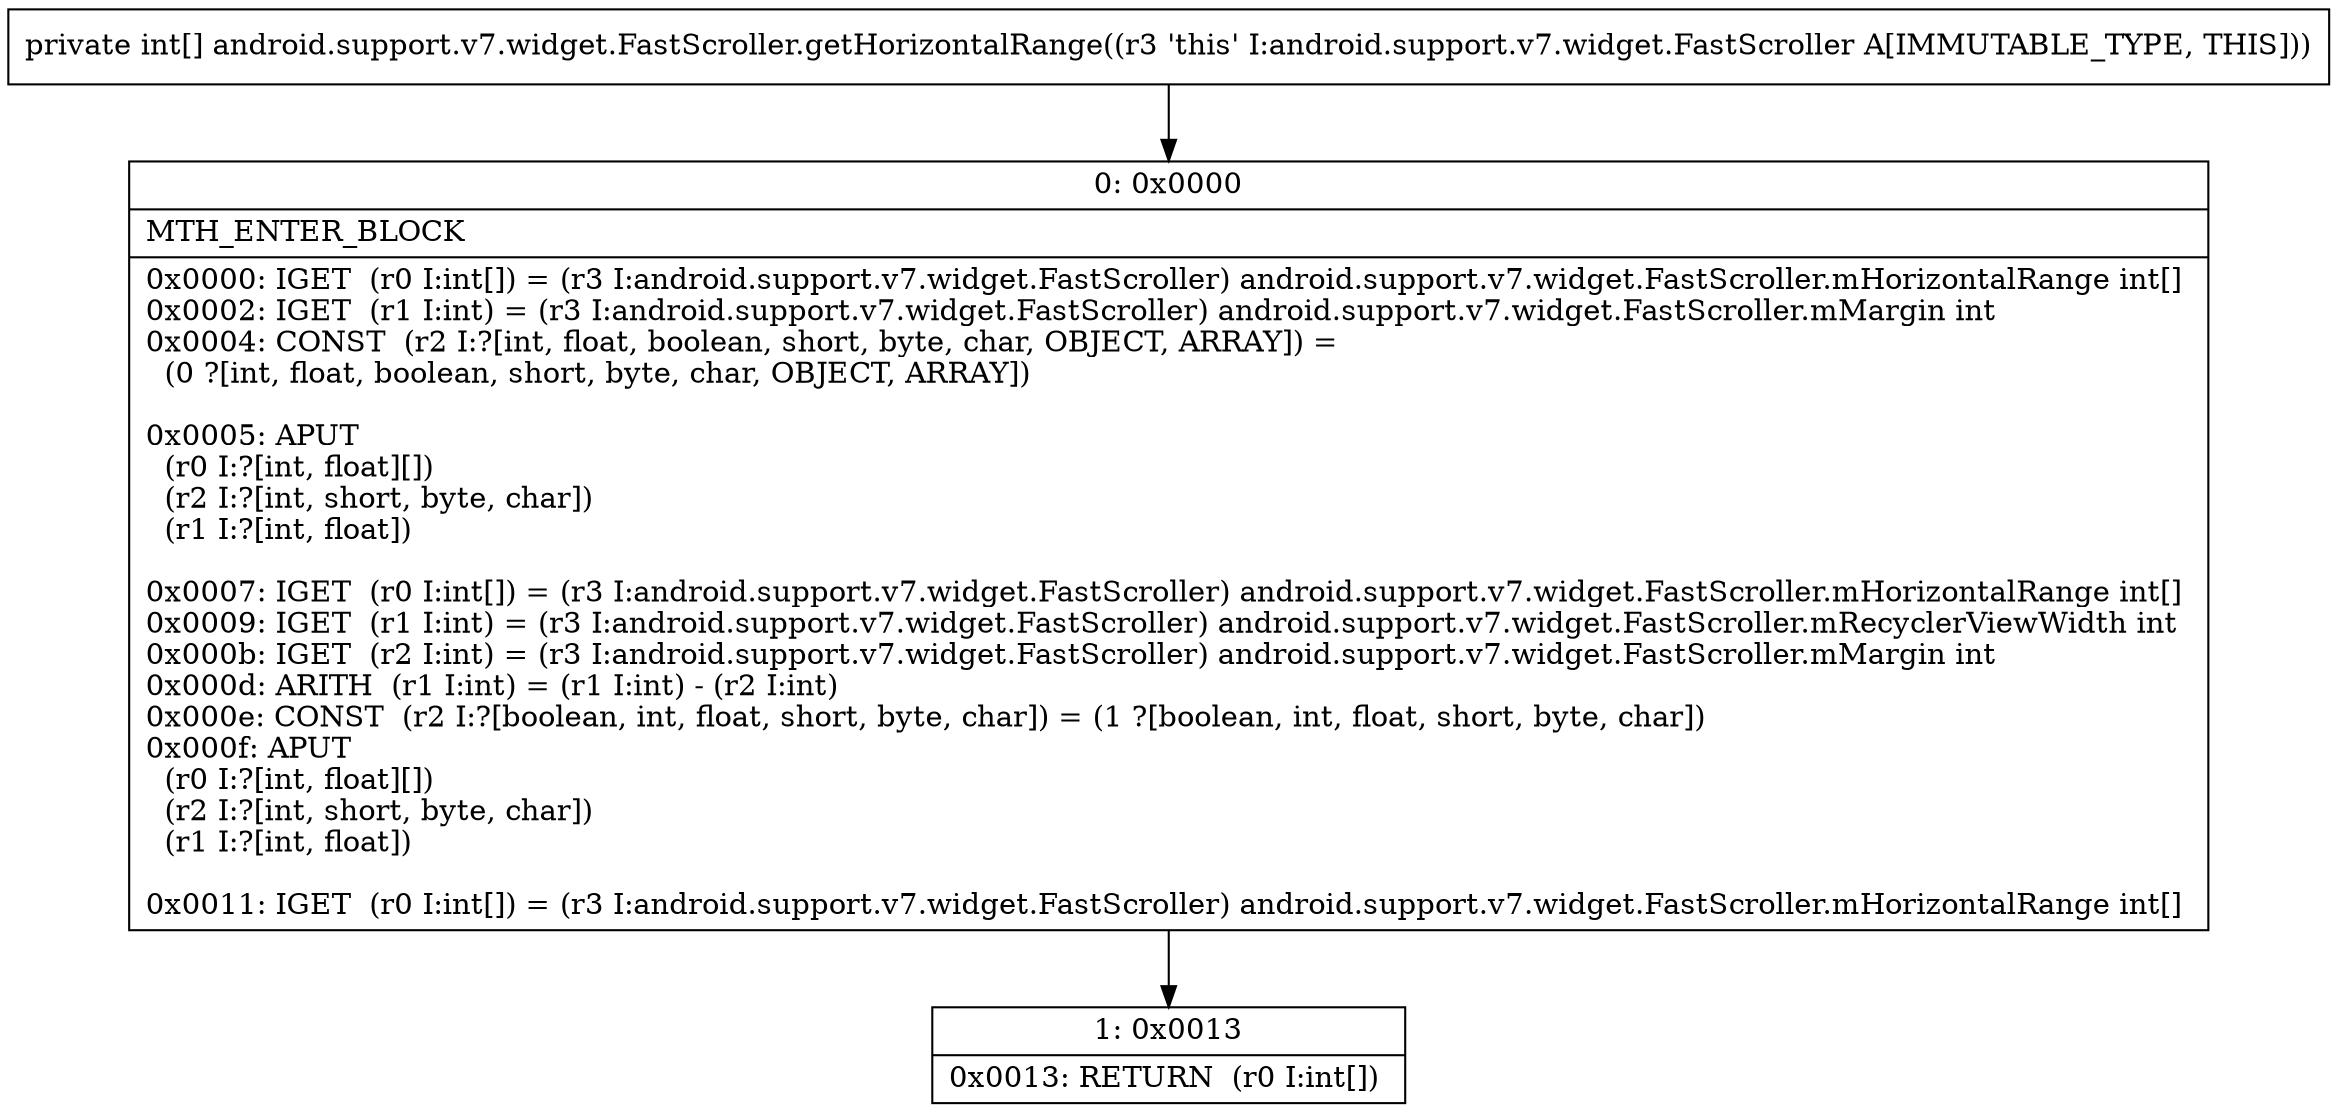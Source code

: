digraph "CFG forandroid.support.v7.widget.FastScroller.getHorizontalRange()[I" {
Node_0 [shape=record,label="{0\:\ 0x0000|MTH_ENTER_BLOCK\l|0x0000: IGET  (r0 I:int[]) = (r3 I:android.support.v7.widget.FastScroller) android.support.v7.widget.FastScroller.mHorizontalRange int[] \l0x0002: IGET  (r1 I:int) = (r3 I:android.support.v7.widget.FastScroller) android.support.v7.widget.FastScroller.mMargin int \l0x0004: CONST  (r2 I:?[int, float, boolean, short, byte, char, OBJECT, ARRAY]) = \l  (0 ?[int, float, boolean, short, byte, char, OBJECT, ARRAY])\l \l0x0005: APUT  \l  (r0 I:?[int, float][])\l  (r2 I:?[int, short, byte, char])\l  (r1 I:?[int, float])\l \l0x0007: IGET  (r0 I:int[]) = (r3 I:android.support.v7.widget.FastScroller) android.support.v7.widget.FastScroller.mHorizontalRange int[] \l0x0009: IGET  (r1 I:int) = (r3 I:android.support.v7.widget.FastScroller) android.support.v7.widget.FastScroller.mRecyclerViewWidth int \l0x000b: IGET  (r2 I:int) = (r3 I:android.support.v7.widget.FastScroller) android.support.v7.widget.FastScroller.mMargin int \l0x000d: ARITH  (r1 I:int) = (r1 I:int) \- (r2 I:int) \l0x000e: CONST  (r2 I:?[boolean, int, float, short, byte, char]) = (1 ?[boolean, int, float, short, byte, char]) \l0x000f: APUT  \l  (r0 I:?[int, float][])\l  (r2 I:?[int, short, byte, char])\l  (r1 I:?[int, float])\l \l0x0011: IGET  (r0 I:int[]) = (r3 I:android.support.v7.widget.FastScroller) android.support.v7.widget.FastScroller.mHorizontalRange int[] \l}"];
Node_1 [shape=record,label="{1\:\ 0x0013|0x0013: RETURN  (r0 I:int[]) \l}"];
MethodNode[shape=record,label="{private int[] android.support.v7.widget.FastScroller.getHorizontalRange((r3 'this' I:android.support.v7.widget.FastScroller A[IMMUTABLE_TYPE, THIS])) }"];
MethodNode -> Node_0;
Node_0 -> Node_1;
}


